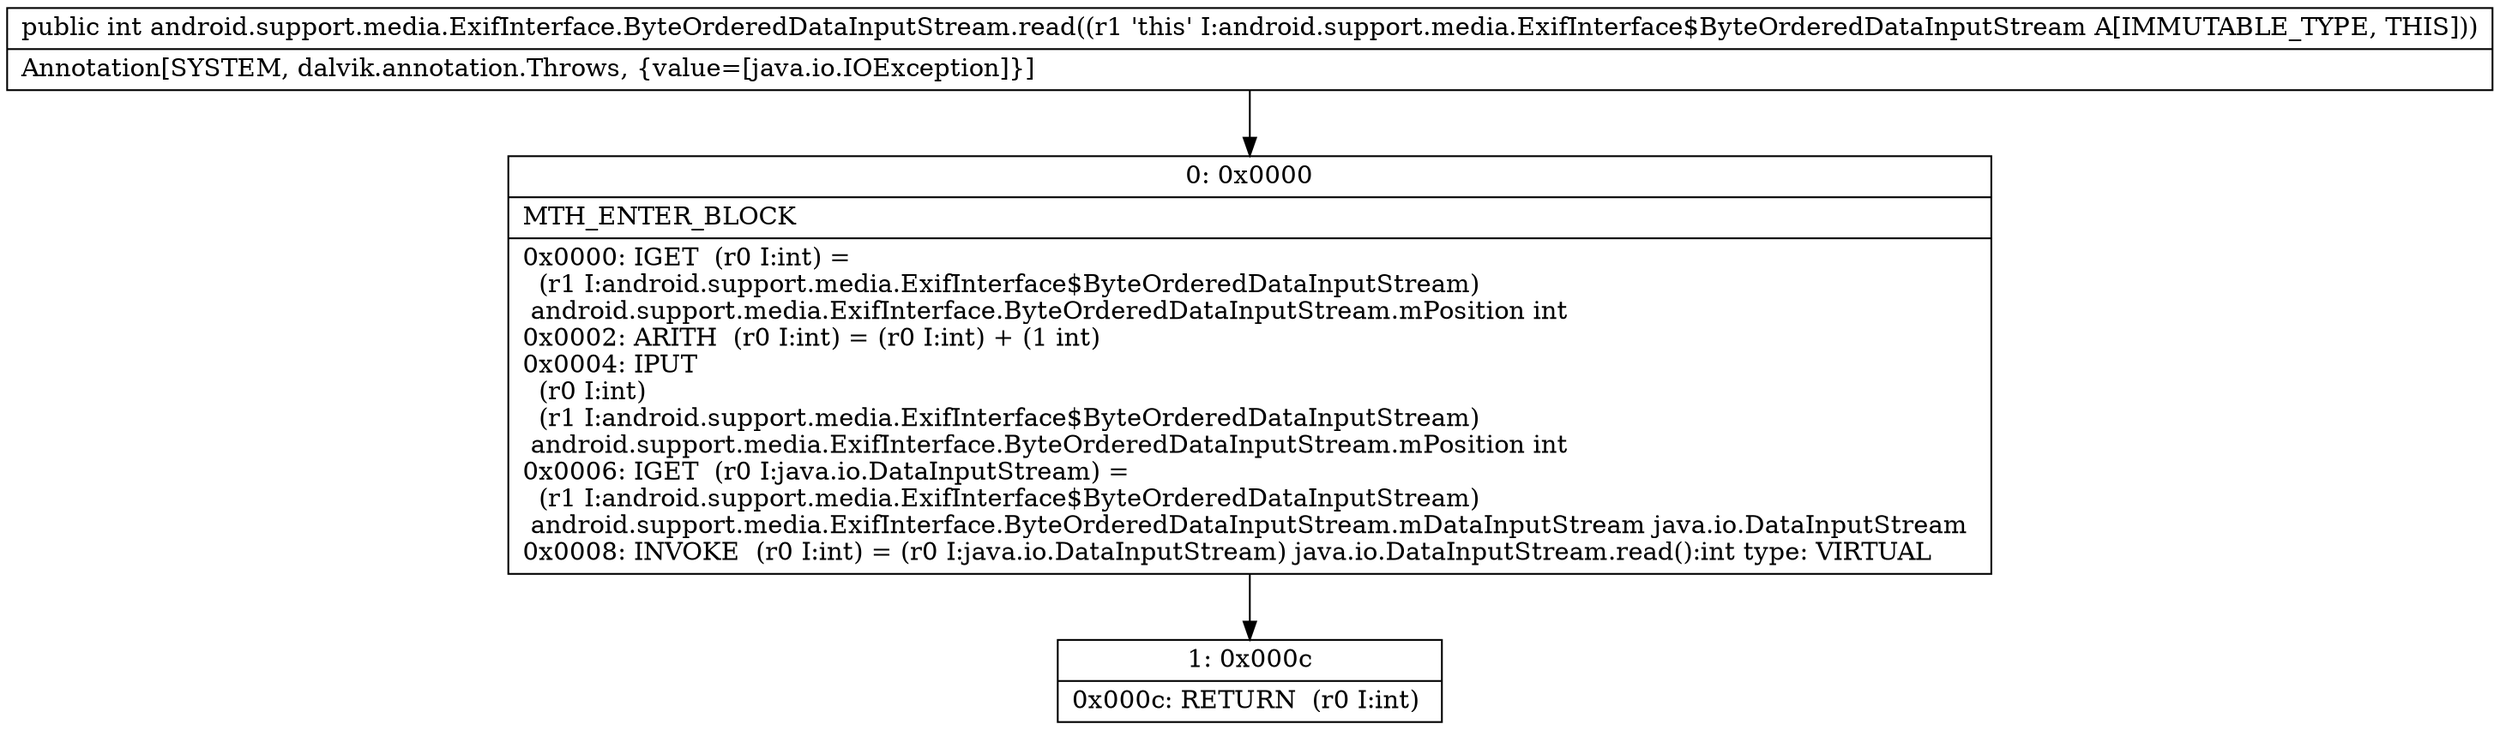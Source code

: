 digraph "CFG forandroid.support.media.ExifInterface.ByteOrderedDataInputStream.read()I" {
Node_0 [shape=record,label="{0\:\ 0x0000|MTH_ENTER_BLOCK\l|0x0000: IGET  (r0 I:int) = \l  (r1 I:android.support.media.ExifInterface$ByteOrderedDataInputStream)\l android.support.media.ExifInterface.ByteOrderedDataInputStream.mPosition int \l0x0002: ARITH  (r0 I:int) = (r0 I:int) + (1 int) \l0x0004: IPUT  \l  (r0 I:int)\l  (r1 I:android.support.media.ExifInterface$ByteOrderedDataInputStream)\l android.support.media.ExifInterface.ByteOrderedDataInputStream.mPosition int \l0x0006: IGET  (r0 I:java.io.DataInputStream) = \l  (r1 I:android.support.media.ExifInterface$ByteOrderedDataInputStream)\l android.support.media.ExifInterface.ByteOrderedDataInputStream.mDataInputStream java.io.DataInputStream \l0x0008: INVOKE  (r0 I:int) = (r0 I:java.io.DataInputStream) java.io.DataInputStream.read():int type: VIRTUAL \l}"];
Node_1 [shape=record,label="{1\:\ 0x000c|0x000c: RETURN  (r0 I:int) \l}"];
MethodNode[shape=record,label="{public int android.support.media.ExifInterface.ByteOrderedDataInputStream.read((r1 'this' I:android.support.media.ExifInterface$ByteOrderedDataInputStream A[IMMUTABLE_TYPE, THIS]))  | Annotation[SYSTEM, dalvik.annotation.Throws, \{value=[java.io.IOException]\}]\l}"];
MethodNode -> Node_0;
Node_0 -> Node_1;
}

